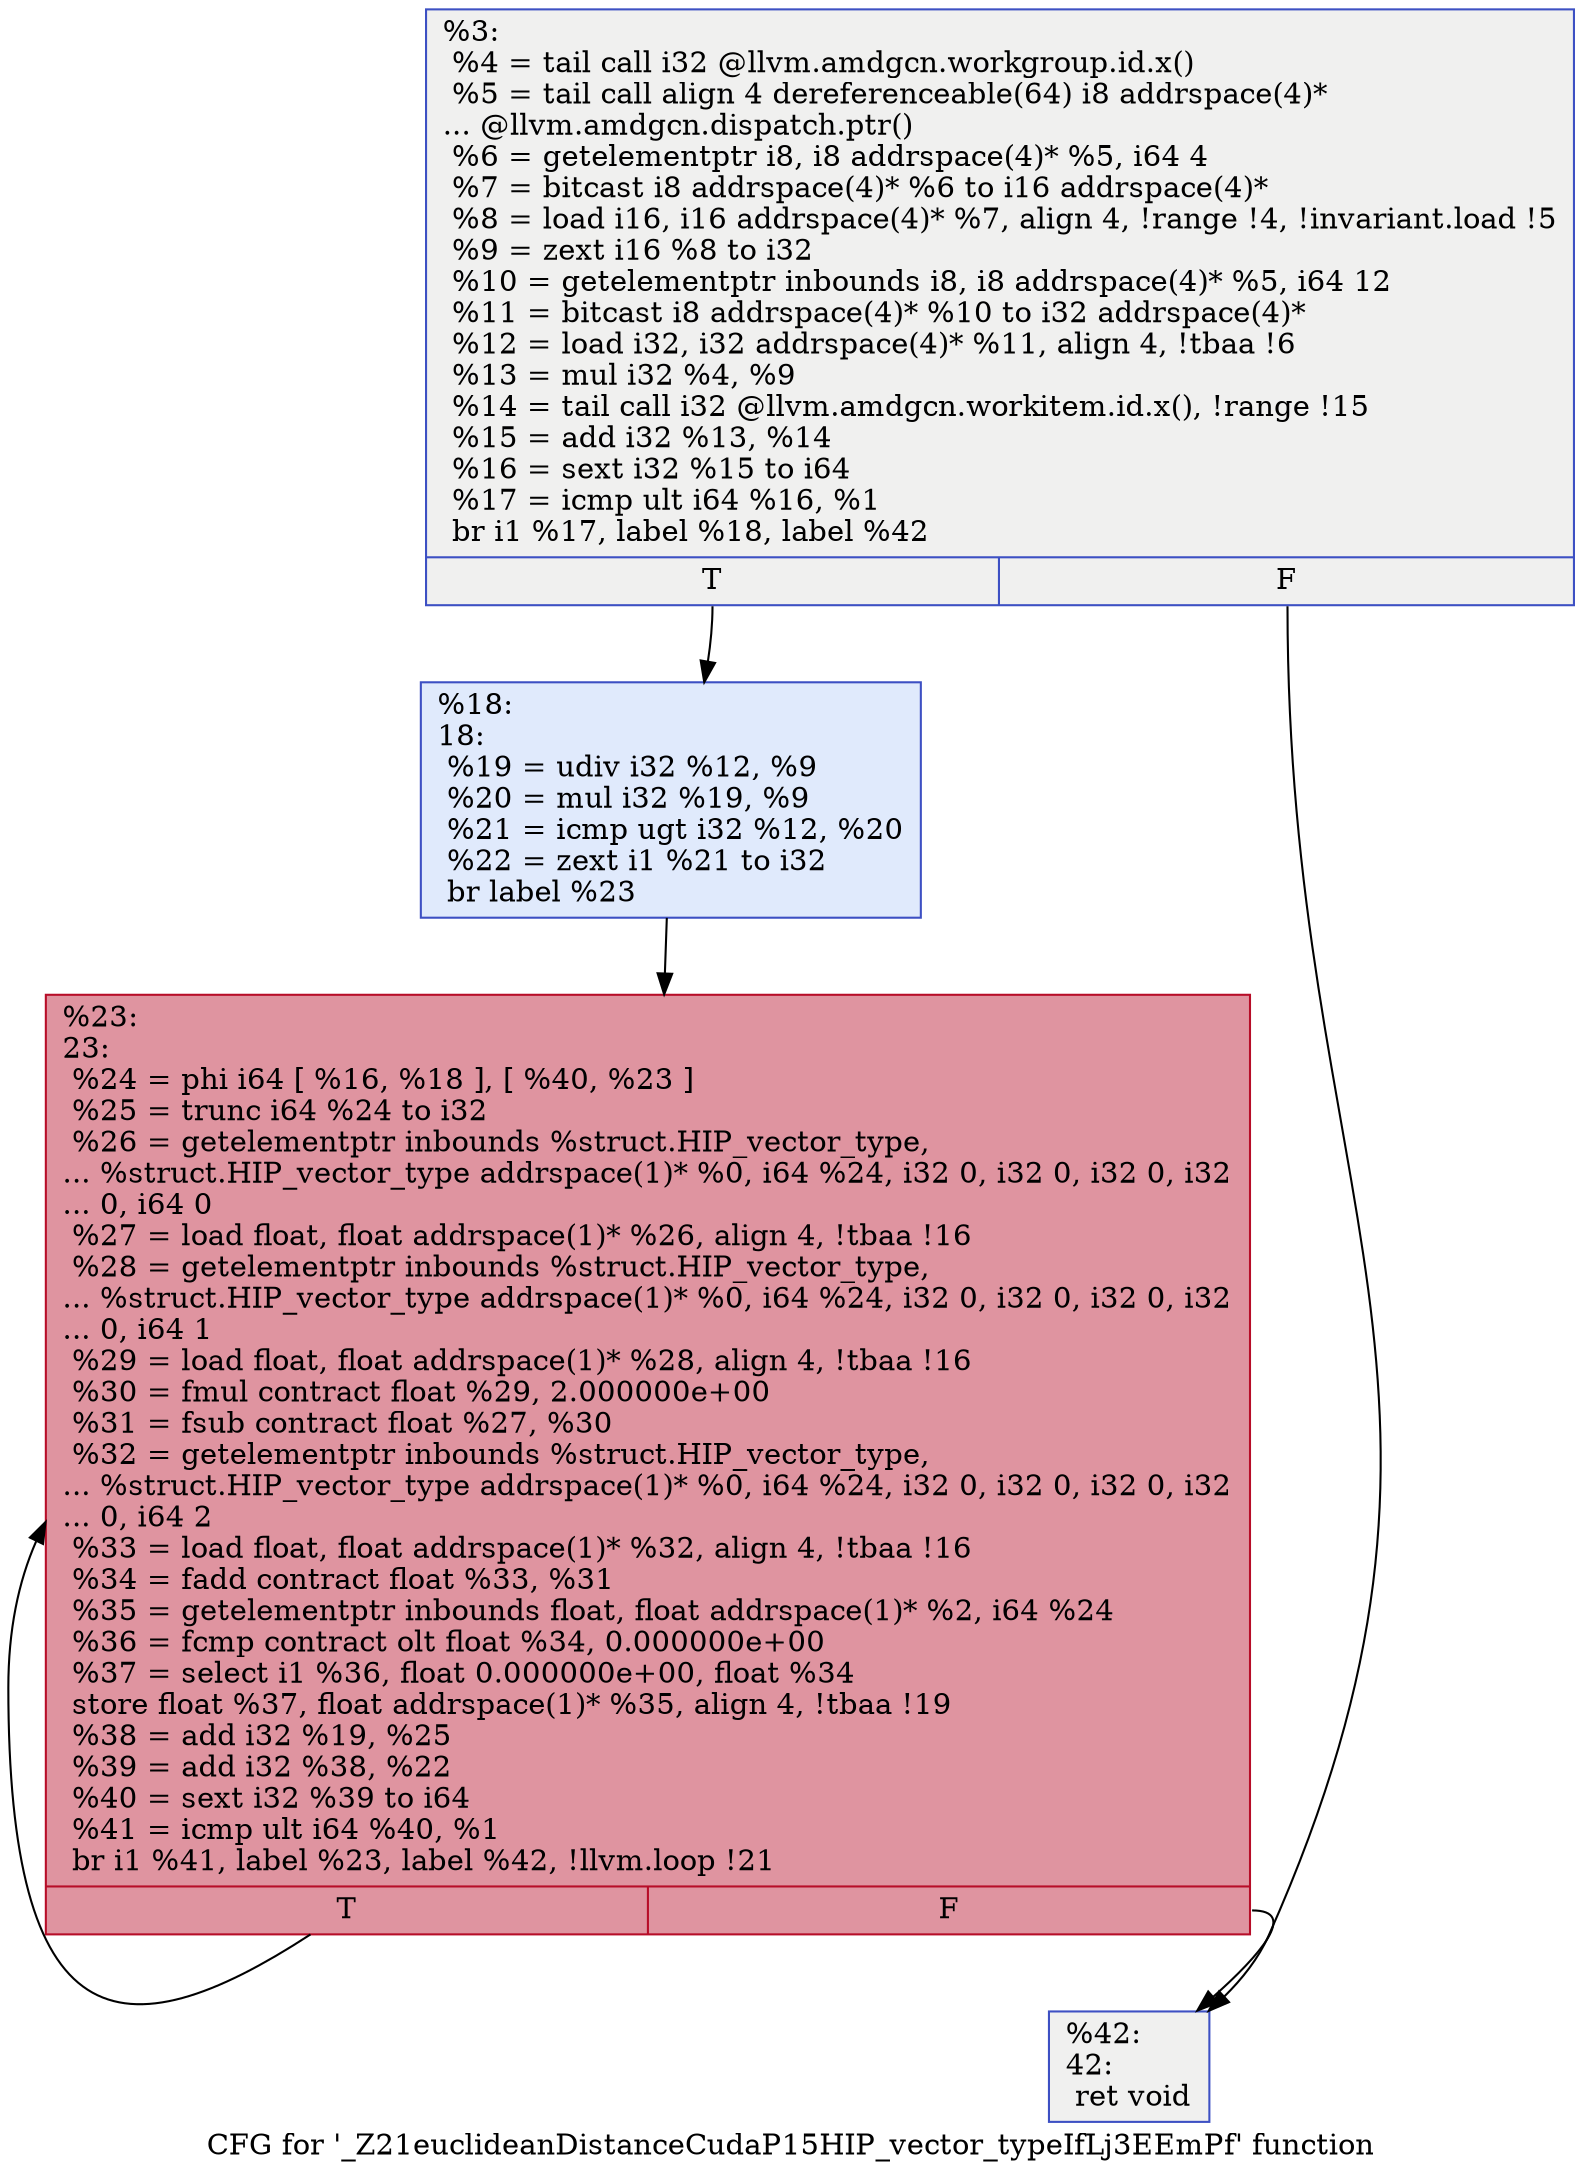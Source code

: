 digraph "CFG for '_Z21euclideanDistanceCudaP15HIP_vector_typeIfLj3EEmPf' function" {
	label="CFG for '_Z21euclideanDistanceCudaP15HIP_vector_typeIfLj3EEmPf' function";

	Node0x53de240 [shape=record,color="#3d50c3ff", style=filled, fillcolor="#dedcdb70",label="{%3:\l  %4 = tail call i32 @llvm.amdgcn.workgroup.id.x()\l  %5 = tail call align 4 dereferenceable(64) i8 addrspace(4)*\l... @llvm.amdgcn.dispatch.ptr()\l  %6 = getelementptr i8, i8 addrspace(4)* %5, i64 4\l  %7 = bitcast i8 addrspace(4)* %6 to i16 addrspace(4)*\l  %8 = load i16, i16 addrspace(4)* %7, align 4, !range !4, !invariant.load !5\l  %9 = zext i16 %8 to i32\l  %10 = getelementptr inbounds i8, i8 addrspace(4)* %5, i64 12\l  %11 = bitcast i8 addrspace(4)* %10 to i32 addrspace(4)*\l  %12 = load i32, i32 addrspace(4)* %11, align 4, !tbaa !6\l  %13 = mul i32 %4, %9\l  %14 = tail call i32 @llvm.amdgcn.workitem.id.x(), !range !15\l  %15 = add i32 %13, %14\l  %16 = sext i32 %15 to i64\l  %17 = icmp ult i64 %16, %1\l  br i1 %17, label %18, label %42\l|{<s0>T|<s1>F}}"];
	Node0x53de240:s0 -> Node0x53e0420;
	Node0x53de240:s1 -> Node0x53e04b0;
	Node0x53e0420 [shape=record,color="#3d50c3ff", style=filled, fillcolor="#b9d0f970",label="{%18:\l18:                                               \l  %19 = udiv i32 %12, %9\l  %20 = mul i32 %19, %9\l  %21 = icmp ugt i32 %12, %20\l  %22 = zext i1 %21 to i32\l  br label %23\l}"];
	Node0x53e0420 -> Node0x53e0810;
	Node0x53e0810 [shape=record,color="#b70d28ff", style=filled, fillcolor="#b70d2870",label="{%23:\l23:                                               \l  %24 = phi i64 [ %16, %18 ], [ %40, %23 ]\l  %25 = trunc i64 %24 to i32\l  %26 = getelementptr inbounds %struct.HIP_vector_type,\l... %struct.HIP_vector_type addrspace(1)* %0, i64 %24, i32 0, i32 0, i32 0, i32\l... 0, i64 0\l  %27 = load float, float addrspace(1)* %26, align 4, !tbaa !16\l  %28 = getelementptr inbounds %struct.HIP_vector_type,\l... %struct.HIP_vector_type addrspace(1)* %0, i64 %24, i32 0, i32 0, i32 0, i32\l... 0, i64 1\l  %29 = load float, float addrspace(1)* %28, align 4, !tbaa !16\l  %30 = fmul contract float %29, 2.000000e+00\l  %31 = fsub contract float %27, %30\l  %32 = getelementptr inbounds %struct.HIP_vector_type,\l... %struct.HIP_vector_type addrspace(1)* %0, i64 %24, i32 0, i32 0, i32 0, i32\l... 0, i64 2\l  %33 = load float, float addrspace(1)* %32, align 4, !tbaa !16\l  %34 = fadd contract float %33, %31\l  %35 = getelementptr inbounds float, float addrspace(1)* %2, i64 %24\l  %36 = fcmp contract olt float %34, 0.000000e+00\l  %37 = select i1 %36, float 0.000000e+00, float %34\l  store float %37, float addrspace(1)* %35, align 4, !tbaa !19\l  %38 = add i32 %19, %25\l  %39 = add i32 %38, %22\l  %40 = sext i32 %39 to i64\l  %41 = icmp ult i64 %40, %1\l  br i1 %41, label %23, label %42, !llvm.loop !21\l|{<s0>T|<s1>F}}"];
	Node0x53e0810:s0 -> Node0x53e0810;
	Node0x53e0810:s1 -> Node0x53e04b0;
	Node0x53e04b0 [shape=record,color="#3d50c3ff", style=filled, fillcolor="#dedcdb70",label="{%42:\l42:                                               \l  ret void\l}"];
}

